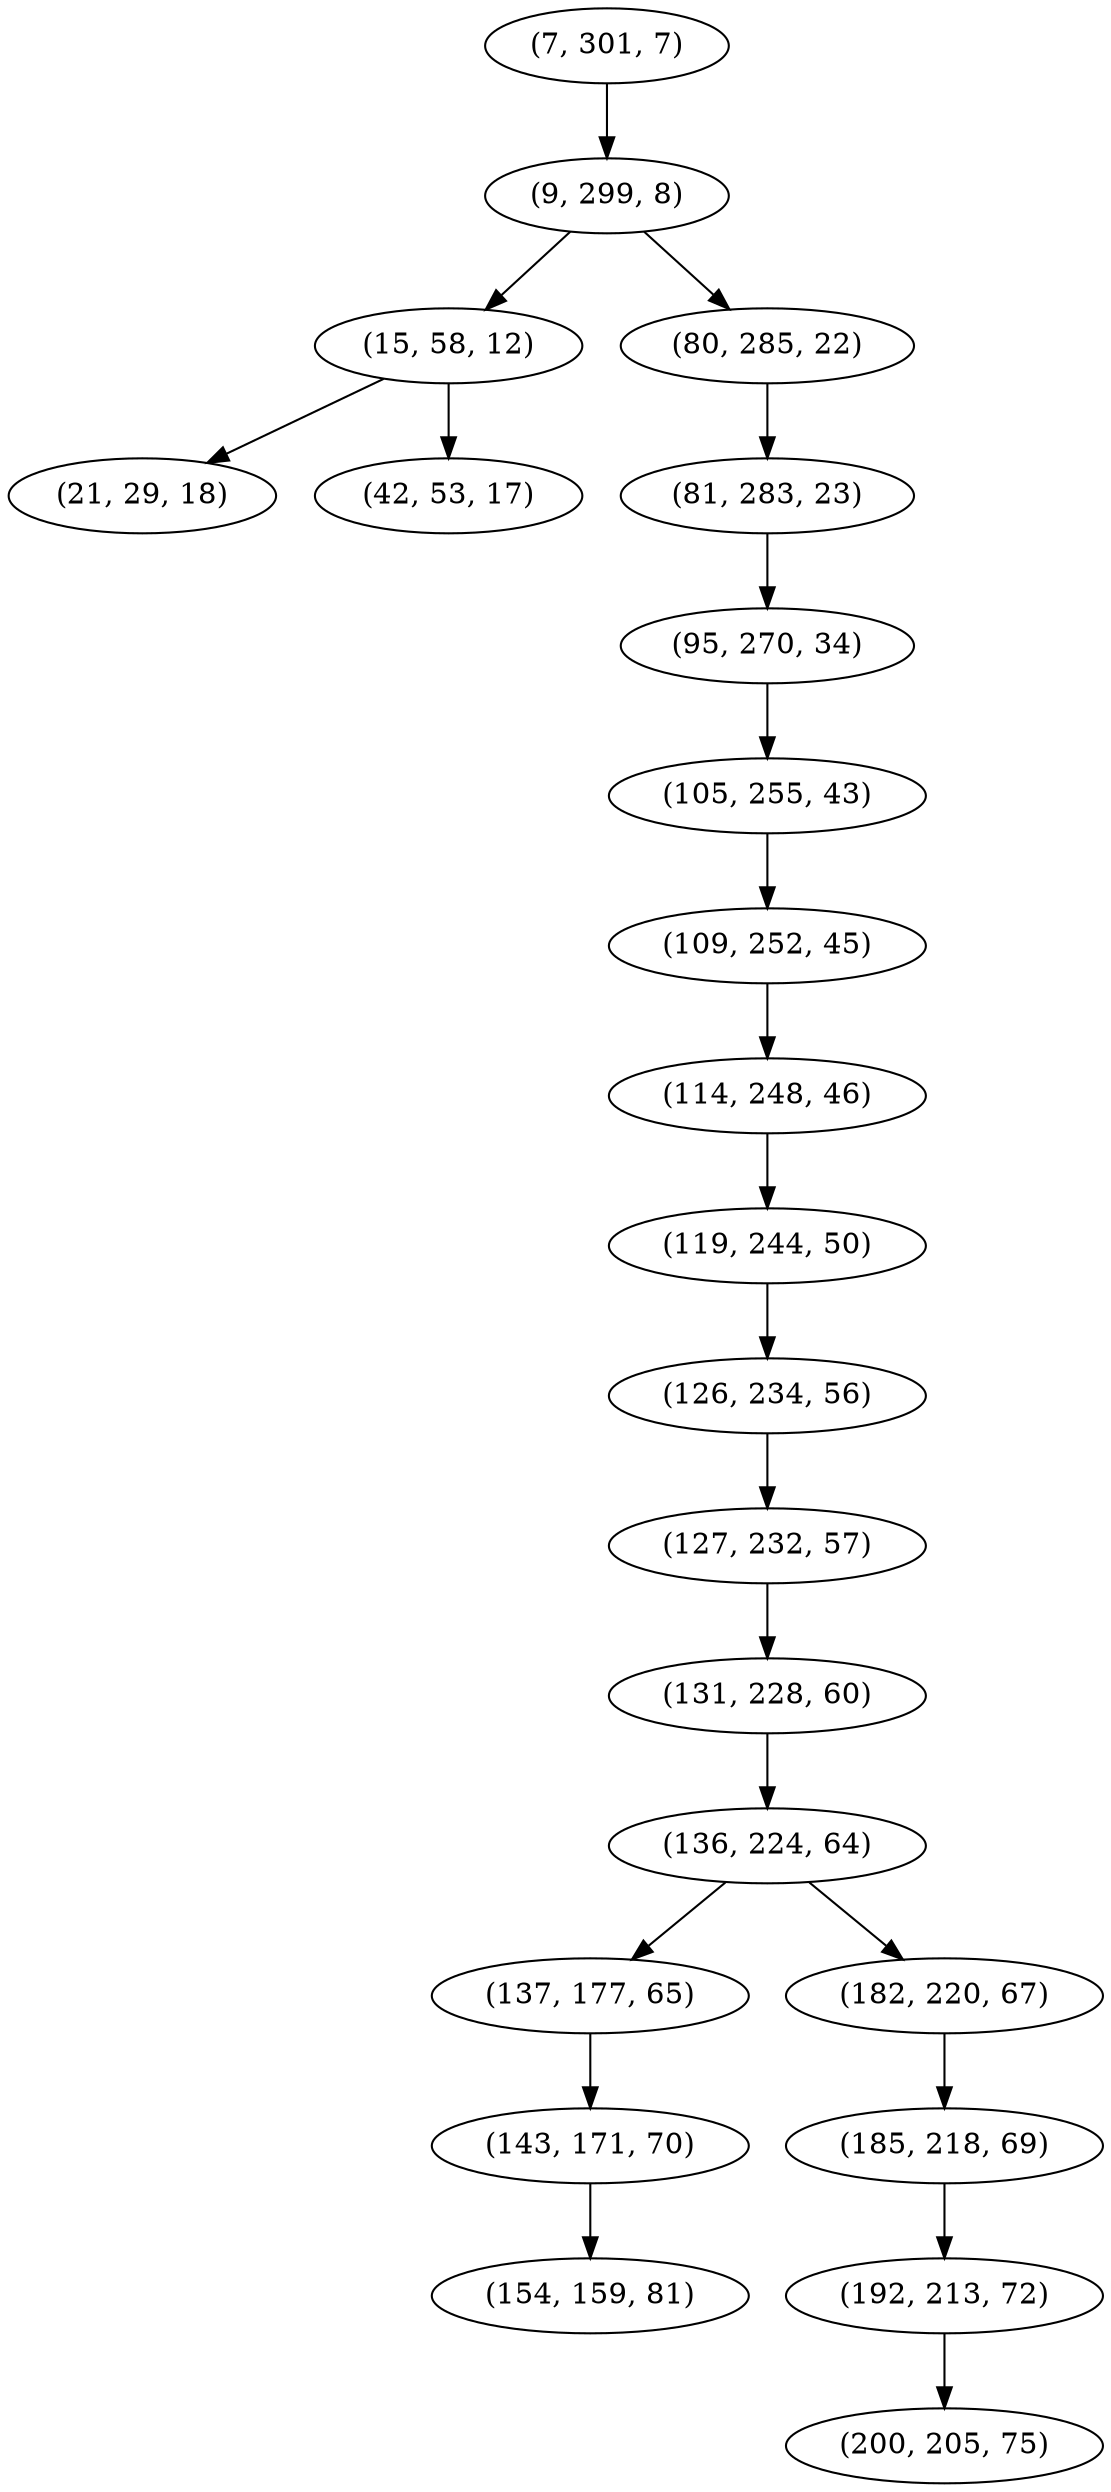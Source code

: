 digraph tree {
    "(7, 301, 7)";
    "(9, 299, 8)";
    "(15, 58, 12)";
    "(21, 29, 18)";
    "(42, 53, 17)";
    "(80, 285, 22)";
    "(81, 283, 23)";
    "(95, 270, 34)";
    "(105, 255, 43)";
    "(109, 252, 45)";
    "(114, 248, 46)";
    "(119, 244, 50)";
    "(126, 234, 56)";
    "(127, 232, 57)";
    "(131, 228, 60)";
    "(136, 224, 64)";
    "(137, 177, 65)";
    "(143, 171, 70)";
    "(154, 159, 81)";
    "(182, 220, 67)";
    "(185, 218, 69)";
    "(192, 213, 72)";
    "(200, 205, 75)";
    "(7, 301, 7)" -> "(9, 299, 8)";
    "(9, 299, 8)" -> "(15, 58, 12)";
    "(9, 299, 8)" -> "(80, 285, 22)";
    "(15, 58, 12)" -> "(21, 29, 18)";
    "(15, 58, 12)" -> "(42, 53, 17)";
    "(80, 285, 22)" -> "(81, 283, 23)";
    "(81, 283, 23)" -> "(95, 270, 34)";
    "(95, 270, 34)" -> "(105, 255, 43)";
    "(105, 255, 43)" -> "(109, 252, 45)";
    "(109, 252, 45)" -> "(114, 248, 46)";
    "(114, 248, 46)" -> "(119, 244, 50)";
    "(119, 244, 50)" -> "(126, 234, 56)";
    "(126, 234, 56)" -> "(127, 232, 57)";
    "(127, 232, 57)" -> "(131, 228, 60)";
    "(131, 228, 60)" -> "(136, 224, 64)";
    "(136, 224, 64)" -> "(137, 177, 65)";
    "(136, 224, 64)" -> "(182, 220, 67)";
    "(137, 177, 65)" -> "(143, 171, 70)";
    "(143, 171, 70)" -> "(154, 159, 81)";
    "(182, 220, 67)" -> "(185, 218, 69)";
    "(185, 218, 69)" -> "(192, 213, 72)";
    "(192, 213, 72)" -> "(200, 205, 75)";
}
